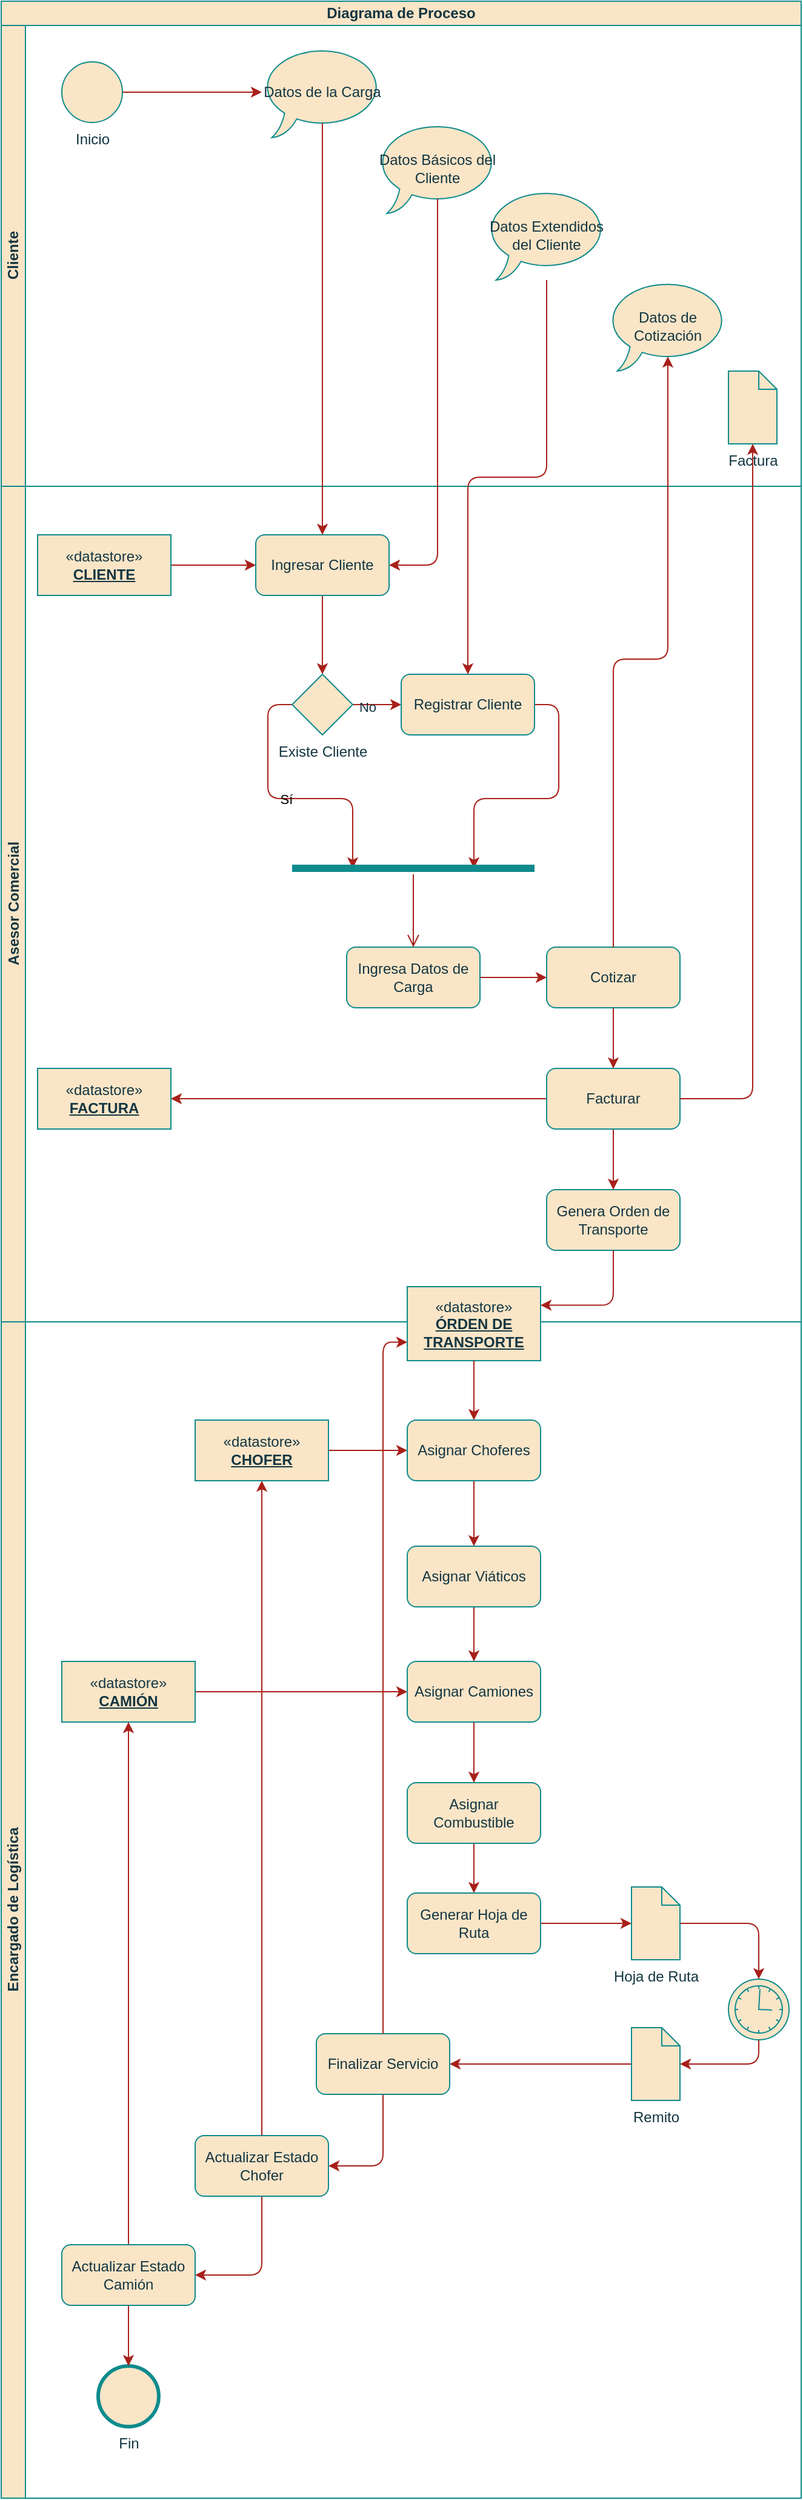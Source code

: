 <mxfile version="21.2.8" type="device">
  <diagram name="Page-1" id="2a216829-ef6e-dabb-86c1-c78162f3ba2b">
    <mxGraphModel dx="1685" dy="516" grid="1" gridSize="10" guides="1" tooltips="1" connect="1" arrows="1" fold="1" page="1" pageScale="1" pageWidth="827" pageHeight="1169" background="none" math="0" shadow="0">
      <root>
        <mxCell id="0" />
        <mxCell id="1" parent="0" />
        <mxCell id="aIT9Nde6jPvjy9GI7aws-13" value="Diagrama de Proceso" style="swimlane;html=1;childLayout=stackLayout;resizeParent=1;resizeParentMax=0;horizontal=1;startSize=20;horizontalStack=0;whiteSpace=wrap;labelBackgroundColor=none;fillColor=#FAE5C7;strokeColor=#0F8B8D;fontColor=#143642;" parent="1" vertex="1">
          <mxGeometry x="-490" y="80" width="660" height="2059" as="geometry" />
        </mxCell>
        <mxCell id="aIT9Nde6jPvjy9GI7aws-14" value="Cliente" style="swimlane;html=1;startSize=20;horizontal=0;labelBackgroundColor=none;fillColor=#FAE5C7;strokeColor=#0F8B8D;fontColor=#143642;" parent="aIT9Nde6jPvjy9GI7aws-13" vertex="1">
          <mxGeometry y="20" width="660" height="380" as="geometry" />
        </mxCell>
        <mxCell id="aIT9Nde6jPvjy9GI7aws-17" style="orthogonalLoop=1;jettySize=auto;html=1;edgeStyle=orthogonalEdgeStyle;elbow=vertical;rounded=1;labelBackgroundColor=none;strokeColor=#A8201A;fontColor=default;" parent="aIT9Nde6jPvjy9GI7aws-14" source="7a84cebc1def654-1" target="Akoic9FBrLbFtxi-tUlI-2" edge="1">
          <mxGeometry relative="1" as="geometry" />
        </mxCell>
        <mxCell id="7a84cebc1def654-1" value="Inicio" style="shape=mxgraph.bpmn.shape;html=1;verticalLabelPosition=bottom;labelBackgroundColor=none;verticalAlign=top;perimeter=ellipsePerimeter;outline=standard;symbol=general;fillColor=#FAE5C7;strokeColor=#0F8B8D;fontColor=#143642;" parent="aIT9Nde6jPvjy9GI7aws-14" vertex="1">
          <mxGeometry x="50" y="30" width="50" height="50" as="geometry" />
        </mxCell>
        <mxCell id="Akoic9FBrLbFtxi-tUlI-2" value="Datos de la Carga" style="whiteSpace=wrap;html=1;shape=mxgraph.basic.oval_callout;labelBackgroundColor=none;fillColor=#FAE5C7;strokeColor=#0F8B8D;fontColor=#143642;" parent="aIT9Nde6jPvjy9GI7aws-14" vertex="1">
          <mxGeometry x="215" y="17.5" width="100" height="75" as="geometry" />
        </mxCell>
        <mxCell id="aIT9Nde6jPvjy9GI7aws-22" value="Datos Básicos del Cliente" style="whiteSpace=wrap;html=1;shape=mxgraph.basic.oval_callout;labelBackgroundColor=none;fillColor=#FAE5C7;strokeColor=#0F8B8D;fontColor=#143642;" parent="aIT9Nde6jPvjy9GI7aws-14" vertex="1">
          <mxGeometry x="310" y="80" width="100" height="75" as="geometry" />
        </mxCell>
        <mxCell id="aIT9Nde6jPvjy9GI7aws-29" value="Factura" style="shape=mxgraph.bpmn.data;labelPosition=center;verticalLabelPosition=bottom;align=center;verticalAlign=top;size=15;html=1;labelBackgroundColor=none;fillColor=#FAE5C7;strokeColor=#0F8B8D;fontColor=#143642;" parent="aIT9Nde6jPvjy9GI7aws-14" vertex="1">
          <mxGeometry x="600" y="285" width="40" height="60" as="geometry" />
        </mxCell>
        <mxCell id="aIT9Nde6jPvjy9GI7aws-72" value="Datos de Cotización" style="whiteSpace=wrap;html=1;shape=mxgraph.basic.oval_callout;labelBackgroundColor=none;fillColor=#FAE5C7;strokeColor=#0F8B8D;fontColor=#143642;" parent="aIT9Nde6jPvjy9GI7aws-14" vertex="1">
          <mxGeometry x="500" y="210" width="100" height="75" as="geometry" />
        </mxCell>
        <mxCell id="7_GUIzc6ZlY1Rx7S3d0O-16" value="Datos Extendidos del Cliente" style="whiteSpace=wrap;html=1;shape=mxgraph.basic.oval_callout;labelBackgroundColor=none;fillColor=#FAE5C7;strokeColor=#0F8B8D;fontColor=#143642;" parent="aIT9Nde6jPvjy9GI7aws-14" vertex="1">
          <mxGeometry x="400" y="135" width="100" height="75" as="geometry" />
        </mxCell>
        <mxCell id="aIT9Nde6jPvjy9GI7aws-15" value="Asesor Comercial" style="swimlane;html=1;startSize=20;horizontal=0;labelBackgroundColor=none;fillColor=#FAE5C7;strokeColor=#0F8B8D;fontColor=#143642;" parent="aIT9Nde6jPvjy9GI7aws-13" vertex="1">
          <mxGeometry y="400" width="660" height="689" as="geometry" />
        </mxCell>
        <mxCell id="aIT9Nde6jPvjy9GI7aws-52" style="edgeStyle=orthogonalEdgeStyle;orthogonalLoop=1;jettySize=auto;html=1;elbow=vertical;rounded=1;labelBackgroundColor=none;strokeColor=#A8201A;fontColor=default;" parent="aIT9Nde6jPvjy9GI7aws-15" source="aIT9Nde6jPvjy9GI7aws-12" target="7a84cebc1def654-2" edge="1">
          <mxGeometry relative="1" as="geometry" />
        </mxCell>
        <mxCell id="aIT9Nde6jPvjy9GI7aws-12" value="«datastore»&lt;br&gt;&lt;b&gt;&lt;u&gt;CLIENTE&lt;/u&gt;&lt;/b&gt;" style="html=1;whiteSpace=wrap;movable=1;resizable=1;rotatable=1;deletable=1;editable=1;locked=0;connectable=1;labelBackgroundColor=none;fillColor=#FAE5C7;strokeColor=#0F8B8D;fontColor=#143642;" parent="aIT9Nde6jPvjy9GI7aws-15" vertex="1">
          <mxGeometry x="30" y="40" width="110" height="50" as="geometry" />
        </mxCell>
        <mxCell id="aIT9Nde6jPvjy9GI7aws-25" value="«datastore»&lt;br&gt;&lt;b&gt;&lt;u&gt;FACTURA&lt;/u&gt;&lt;/b&gt;" style="html=1;whiteSpace=wrap;movable=1;resizable=1;rotatable=1;deletable=1;editable=1;locked=0;connectable=1;labelBackgroundColor=none;fillColor=#FAE5C7;strokeColor=#0F8B8D;fontColor=#143642;" parent="aIT9Nde6jPvjy9GI7aws-15" vertex="1">
          <mxGeometry x="30" y="480" width="110" height="50" as="geometry" />
        </mxCell>
        <mxCell id="aIT9Nde6jPvjy9GI7aws-59" style="edgeStyle=orthogonalEdgeStyle;orthogonalLoop=1;jettySize=auto;html=1;elbow=vertical;rounded=1;labelBackgroundColor=none;strokeColor=#A8201A;fontColor=default;" parent="aIT9Nde6jPvjy9GI7aws-15" source="7a84cebc1def654-2" target="aIT9Nde6jPvjy9GI7aws-36" edge="1">
          <mxGeometry relative="1" as="geometry" />
        </mxCell>
        <mxCell id="7a84cebc1def654-2" value="Ingresar Cliente" style="shape=ext;rounded=1;html=1;whiteSpace=wrap;labelBackgroundColor=none;fillColor=#FAE5C7;strokeColor=#0F8B8D;fontColor=#143642;" parent="aIT9Nde6jPvjy9GI7aws-15" vertex="1">
          <mxGeometry x="210" y="40" width="110" height="50" as="geometry" />
        </mxCell>
        <mxCell id="aIT9Nde6jPvjy9GI7aws-40" style="edgeStyle=orthogonalEdgeStyle;orthogonalLoop=1;jettySize=auto;html=1;elbow=vertical;rounded=1;labelBackgroundColor=none;strokeColor=#A8201A;fontColor=default;" parent="aIT9Nde6jPvjy9GI7aws-15" source="aIT9Nde6jPvjy9GI7aws-36" target="aIT9Nde6jPvjy9GI7aws-39" edge="1">
          <mxGeometry relative="1" as="geometry" />
        </mxCell>
        <mxCell id="aIT9Nde6jPvjy9GI7aws-41" value="No" style="edgeLabel;html=1;align=center;verticalAlign=middle;resizable=0;points=[];labelBackgroundColor=none;fontColor=#143642;" parent="aIT9Nde6jPvjy9GI7aws-40" vertex="1" connectable="0">
          <mxGeometry x="-0.395" y="-2" relative="1" as="geometry">
            <mxPoint as="offset" />
          </mxGeometry>
        </mxCell>
        <mxCell id="aIT9Nde6jPvjy9GI7aws-44" value="Sí" style="edgeStyle=orthogonalEdgeStyle;orthogonalLoop=1;jettySize=auto;html=1;entryX=0.25;entryY=0.5;entryDx=0;entryDy=0;entryPerimeter=0;exitX=0;exitY=0.5;exitDx=0;exitDy=0;exitPerimeter=0;elbow=vertical;rounded=1;labelBackgroundColor=none;strokeColor=#A8201A;fontColor=default;" parent="aIT9Nde6jPvjy9GI7aws-15" source="aIT9Nde6jPvjy9GI7aws-36" target="aIT9Nde6jPvjy9GI7aws-70" edge="1">
          <mxGeometry relative="1" as="geometry" />
        </mxCell>
        <mxCell id="aIT9Nde6jPvjy9GI7aws-36" value="Existe Cliente" style="points=[[0.25,0.25,0],[0.5,0,0],[0.75,0.25,0],[1,0.5,0],[0.75,0.75,0],[0.5,1,0],[0.25,0.75,0],[0,0.5,0]];shape=mxgraph.bpmn.gateway2;html=1;verticalLabelPosition=bottom;labelBackgroundColor=none;verticalAlign=top;align=center;perimeter=rhombusPerimeter;outlineConnect=0;outline=none;symbol=none;horizontal=1;fillColor=#FAE5C7;strokeColor=#0F8B8D;fontColor=#143642;" parent="aIT9Nde6jPvjy9GI7aws-15" vertex="1">
          <mxGeometry x="240" y="155" width="50" height="50" as="geometry" />
        </mxCell>
        <mxCell id="aIT9Nde6jPvjy9GI7aws-54" style="edgeStyle=orthogonalEdgeStyle;orthogonalLoop=1;jettySize=auto;html=1;entryX=0.75;entryY=0.5;entryDx=0;entryDy=0;entryPerimeter=0;exitX=1;exitY=0.5;exitDx=0;exitDy=0;elbow=vertical;rounded=1;labelBackgroundColor=none;strokeColor=#A8201A;fontColor=default;" parent="aIT9Nde6jPvjy9GI7aws-15" source="aIT9Nde6jPvjy9GI7aws-39" target="aIT9Nde6jPvjy9GI7aws-70" edge="1">
          <mxGeometry relative="1" as="geometry" />
        </mxCell>
        <mxCell id="aIT9Nde6jPvjy9GI7aws-39" value="Registrar Cliente" style="shape=ext;rounded=1;html=1;whiteSpace=wrap;labelBackgroundColor=none;fillColor=#FAE5C7;strokeColor=#0F8B8D;fontColor=#143642;" parent="aIT9Nde6jPvjy9GI7aws-15" vertex="1">
          <mxGeometry x="330" y="155" width="110" height="50" as="geometry" />
        </mxCell>
        <mxCell id="aIT9Nde6jPvjy9GI7aws-62" style="edgeStyle=orthogonalEdgeStyle;orthogonalLoop=1;jettySize=auto;html=1;elbow=vertical;rounded=1;labelBackgroundColor=none;strokeColor=#A8201A;fontColor=default;" parent="aIT9Nde6jPvjy9GI7aws-15" source="aIT9Nde6jPvjy9GI7aws-43" target="aIT9Nde6jPvjy9GI7aws-61" edge="1">
          <mxGeometry relative="1" as="geometry" />
        </mxCell>
        <mxCell id="aIT9Nde6jPvjy9GI7aws-43" value="Ingresa Datos de Carga" style="shape=ext;rounded=1;html=1;whiteSpace=wrap;labelBackgroundColor=none;fillColor=#FAE5C7;strokeColor=#0F8B8D;fontColor=#143642;" parent="aIT9Nde6jPvjy9GI7aws-15" vertex="1">
          <mxGeometry x="285" y="380" width="110" height="50" as="geometry" />
        </mxCell>
        <mxCell id="aIT9Nde6jPvjy9GI7aws-66" style="edgeStyle=orthogonalEdgeStyle;orthogonalLoop=1;jettySize=auto;html=1;elbow=vertical;rounded=1;labelBackgroundColor=none;strokeColor=#A8201A;fontColor=default;" parent="aIT9Nde6jPvjy9GI7aws-15" source="aIT9Nde6jPvjy9GI7aws-61" target="aIT9Nde6jPvjy9GI7aws-65" edge="1">
          <mxGeometry relative="1" as="geometry" />
        </mxCell>
        <mxCell id="aIT9Nde6jPvjy9GI7aws-61" value="Cotizar" style="shape=ext;rounded=1;html=1;whiteSpace=wrap;labelBackgroundColor=none;fillColor=#FAE5C7;strokeColor=#0F8B8D;fontColor=#143642;" parent="aIT9Nde6jPvjy9GI7aws-15" vertex="1">
          <mxGeometry x="450" y="380" width="110" height="50" as="geometry" />
        </mxCell>
        <mxCell id="aIT9Nde6jPvjy9GI7aws-67" style="edgeStyle=orthogonalEdgeStyle;orthogonalLoop=1;jettySize=auto;html=1;elbow=vertical;rounded=1;labelBackgroundColor=none;strokeColor=#A8201A;fontColor=default;" parent="aIT9Nde6jPvjy9GI7aws-15" source="aIT9Nde6jPvjy9GI7aws-65" target="aIT9Nde6jPvjy9GI7aws-25" edge="1">
          <mxGeometry relative="1" as="geometry" />
        </mxCell>
        <mxCell id="aIT9Nde6jPvjy9GI7aws-69" style="edgeStyle=orthogonalEdgeStyle;orthogonalLoop=1;jettySize=auto;html=1;elbow=vertical;rounded=1;labelBackgroundColor=none;strokeColor=#A8201A;fontColor=default;" parent="aIT9Nde6jPvjy9GI7aws-15" source="aIT9Nde6jPvjy9GI7aws-65" target="aIT9Nde6jPvjy9GI7aws-68" edge="1">
          <mxGeometry relative="1" as="geometry" />
        </mxCell>
        <mxCell id="aIT9Nde6jPvjy9GI7aws-65" value="Facturar" style="shape=ext;rounded=1;html=1;whiteSpace=wrap;labelBackgroundColor=none;fillColor=#FAE5C7;strokeColor=#0F8B8D;fontColor=#143642;" parent="aIT9Nde6jPvjy9GI7aws-15" vertex="1">
          <mxGeometry x="450" y="480" width="110" height="50" as="geometry" />
        </mxCell>
        <mxCell id="aIT9Nde6jPvjy9GI7aws-68" value="Genera Orden de Transporte" style="shape=ext;rounded=1;html=1;whiteSpace=wrap;labelBackgroundColor=none;fillColor=#FAE5C7;strokeColor=#0F8B8D;fontColor=#143642;" parent="aIT9Nde6jPvjy9GI7aws-15" vertex="1">
          <mxGeometry x="450" y="580" width="110" height="50" as="geometry" />
        </mxCell>
        <mxCell id="aIT9Nde6jPvjy9GI7aws-70" value="" style="shape=line;html=1;strokeWidth=6;strokeColor=#0F8B8D;labelBackgroundColor=none;fillColor=#FAE5C7;fontColor=#143642;" parent="aIT9Nde6jPvjy9GI7aws-15" vertex="1">
          <mxGeometry x="240" y="310" width="200" height="10" as="geometry" />
        </mxCell>
        <mxCell id="aIT9Nde6jPvjy9GI7aws-71" value="" style="edgeStyle=orthogonalEdgeStyle;html=1;verticalAlign=bottom;endArrow=open;endSize=8;strokeColor=#A8201A;entryX=0.5;entryY=0;entryDx=0;entryDy=0;elbow=vertical;rounded=1;labelBackgroundColor=none;fontColor=default;" parent="aIT9Nde6jPvjy9GI7aws-15" source="aIT9Nde6jPvjy9GI7aws-70" target="aIT9Nde6jPvjy9GI7aws-43" edge="1">
          <mxGeometry relative="1" as="geometry">
            <mxPoint x="270" y="410" as="targetPoint" />
          </mxGeometry>
        </mxCell>
        <mxCell id="aIT9Nde6jPvjy9GI7aws-56" style="edgeStyle=orthogonalEdgeStyle;orthogonalLoop=1;jettySize=auto;html=1;exitX=0.5;exitY=0.84;exitDx=0;exitDy=0;exitPerimeter=0;elbow=vertical;rounded=1;labelBackgroundColor=none;strokeColor=#A8201A;fontColor=default;" parent="aIT9Nde6jPvjy9GI7aws-13" source="Akoic9FBrLbFtxi-tUlI-2" target="7a84cebc1def654-2" edge="1">
          <mxGeometry relative="1" as="geometry" />
        </mxCell>
        <mxCell id="aIT9Nde6jPvjy9GI7aws-63" style="edgeStyle=orthogonalEdgeStyle;orthogonalLoop=1;jettySize=auto;html=1;exitX=0.5;exitY=0;exitDx=0;exitDy=0;entryX=0.5;entryY=0.84;entryDx=0;entryDy=0;entryPerimeter=0;elbow=vertical;rounded=1;labelBackgroundColor=none;strokeColor=#A8201A;fontColor=default;" parent="aIT9Nde6jPvjy9GI7aws-13" source="aIT9Nde6jPvjy9GI7aws-61" target="aIT9Nde6jPvjy9GI7aws-72" edge="1">
          <mxGeometry relative="1" as="geometry" />
        </mxCell>
        <mxCell id="aIT9Nde6jPvjy9GI7aws-64" style="edgeStyle=orthogonalEdgeStyle;orthogonalLoop=1;jettySize=auto;html=1;entryX=1;entryY=0.5;entryDx=0;entryDy=0;exitX=0.5;exitY=0.84;exitDx=0;exitDy=0;exitPerimeter=0;elbow=vertical;rounded=1;labelBackgroundColor=none;strokeColor=#A8201A;fontColor=default;" parent="aIT9Nde6jPvjy9GI7aws-13" source="aIT9Nde6jPvjy9GI7aws-22" target="7a84cebc1def654-2" edge="1">
          <mxGeometry relative="1" as="geometry" />
        </mxCell>
        <mxCell id="aIT9Nde6jPvjy9GI7aws-73" style="edgeStyle=orthogonalEdgeStyle;orthogonalLoop=1;jettySize=auto;html=1;entryX=0.5;entryY=1;entryDx=0;entryDy=0;entryPerimeter=0;elbow=vertical;rounded=1;labelBackgroundColor=none;strokeColor=#A8201A;fontColor=default;" parent="aIT9Nde6jPvjy9GI7aws-13" source="aIT9Nde6jPvjy9GI7aws-65" target="aIT9Nde6jPvjy9GI7aws-29" edge="1">
          <mxGeometry relative="1" as="geometry">
            <mxPoint x="730" y="570" as="targetPoint" />
          </mxGeometry>
        </mxCell>
        <mxCell id="aIT9Nde6jPvjy9GI7aws-74" style="edgeStyle=orthogonalEdgeStyle;orthogonalLoop=1;jettySize=auto;html=1;entryX=1;entryY=0.25;entryDx=0;entryDy=0;exitX=0.5;exitY=1;exitDx=0;exitDy=0;elbow=vertical;rounded=1;labelBackgroundColor=none;strokeColor=#A8201A;fontColor=default;" parent="aIT9Nde6jPvjy9GI7aws-13" source="aIT9Nde6jPvjy9GI7aws-68" target="aIT9Nde6jPvjy9GI7aws-26" edge="1">
          <mxGeometry relative="1" as="geometry" />
        </mxCell>
        <mxCell id="aIT9Nde6jPvjy9GI7aws-16" value="Encargado de Logística" style="swimlane;html=1;startSize=20;horizontal=0;labelBackgroundColor=none;fillColor=#FAE5C7;strokeColor=#0F8B8D;fontColor=#143642;" parent="aIT9Nde6jPvjy9GI7aws-13" vertex="1">
          <mxGeometry y="1089" width="660" height="970" as="geometry" />
        </mxCell>
        <mxCell id="aIT9Nde6jPvjy9GI7aws-80" style="edgeStyle=orthogonalEdgeStyle;orthogonalLoop=1;jettySize=auto;html=1;elbow=vertical;rounded=1;labelBackgroundColor=none;strokeColor=#A8201A;fontColor=default;" parent="aIT9Nde6jPvjy9GI7aws-16" source="aIT9Nde6jPvjy9GI7aws-27" target="aIT9Nde6jPvjy9GI7aws-79" edge="1">
          <mxGeometry relative="1" as="geometry" />
        </mxCell>
        <mxCell id="aIT9Nde6jPvjy9GI7aws-27" value="«datastore»&lt;br&gt;&lt;b&gt;&lt;u&gt;CHOFER&lt;/u&gt;&lt;/b&gt;" style="html=1;whiteSpace=wrap;movable=1;resizable=1;rotatable=1;deletable=1;editable=1;locked=0;connectable=1;labelBackgroundColor=none;fillColor=#FAE5C7;strokeColor=#0F8B8D;fontColor=#143642;" parent="aIT9Nde6jPvjy9GI7aws-16" vertex="1">
          <mxGeometry x="160" y="81" width="110" height="50" as="geometry" />
        </mxCell>
        <mxCell id="aIT9Nde6jPvjy9GI7aws-85" style="edgeStyle=orthogonalEdgeStyle;orthogonalLoop=1;jettySize=auto;html=1;elbow=vertical;rounded=1;labelBackgroundColor=none;strokeColor=#A8201A;fontColor=default;" parent="aIT9Nde6jPvjy9GI7aws-16" source="aIT9Nde6jPvjy9GI7aws-28" target="aIT9Nde6jPvjy9GI7aws-84" edge="1">
          <mxGeometry relative="1" as="geometry" />
        </mxCell>
        <mxCell id="aIT9Nde6jPvjy9GI7aws-28" value="«datastore»&lt;br&gt;&lt;b&gt;&lt;u&gt;CAMIÓN&lt;/u&gt;&lt;/b&gt;" style="html=1;whiteSpace=wrap;movable=1;resizable=1;rotatable=1;deletable=1;editable=1;locked=0;connectable=1;labelBackgroundColor=none;fillColor=#FAE5C7;strokeColor=#0F8B8D;fontColor=#143642;" parent="aIT9Nde6jPvjy9GI7aws-16" vertex="1">
          <mxGeometry x="50" y="280" width="110" height="50" as="geometry" />
        </mxCell>
        <mxCell id="7_GUIzc6ZlY1Rx7S3d0O-5" style="edgeStyle=orthogonalEdgeStyle;orthogonalLoop=1;jettySize=auto;html=1;entryX=1;entryY=0.5;entryDx=0;entryDy=0;elbow=vertical;rounded=1;labelBackgroundColor=none;strokeColor=#A8201A;fontColor=default;" parent="aIT9Nde6jPvjy9GI7aws-16" source="aIT9Nde6jPvjy9GI7aws-31" target="7_GUIzc6ZlY1Rx7S3d0O-4" edge="1">
          <mxGeometry relative="1" as="geometry" />
        </mxCell>
        <mxCell id="aIT9Nde6jPvjy9GI7aws-31" value="Remito" style="shape=mxgraph.bpmn.data;labelPosition=center;verticalLabelPosition=bottom;align=center;verticalAlign=top;size=15;html=1;labelBackgroundColor=none;fillColor=#FAE5C7;strokeColor=#0F8B8D;fontColor=#143642;" parent="aIT9Nde6jPvjy9GI7aws-16" vertex="1">
          <mxGeometry x="520" y="582" width="40" height="60" as="geometry" />
        </mxCell>
        <mxCell id="aIT9Nde6jPvjy9GI7aws-76" style="edgeStyle=orthogonalEdgeStyle;orthogonalLoop=1;jettySize=auto;html=1;entryX=0.5;entryY=0;entryDx=0;entryDy=0;entryPerimeter=0;elbow=vertical;rounded=1;labelBackgroundColor=none;strokeColor=#A8201A;fontColor=default;" parent="aIT9Nde6jPvjy9GI7aws-16" source="aIT9Nde6jPvjy9GI7aws-30" target="aIT9Nde6jPvjy9GI7aws-75" edge="1">
          <mxGeometry relative="1" as="geometry" />
        </mxCell>
        <mxCell id="aIT9Nde6jPvjy9GI7aws-30" value="Hoja de Ruta" style="shape=mxgraph.bpmn.data;labelPosition=center;verticalLabelPosition=bottom;align=center;verticalAlign=top;size=15;html=1;labelBackgroundColor=none;fillColor=#FAE5C7;strokeColor=#0F8B8D;fontColor=#143642;" parent="aIT9Nde6jPvjy9GI7aws-16" vertex="1">
          <mxGeometry x="520" y="466" width="40" height="60" as="geometry" />
        </mxCell>
        <mxCell id="aIT9Nde6jPvjy9GI7aws-77" style="edgeStyle=orthogonalEdgeStyle;orthogonalLoop=1;jettySize=auto;html=1;exitX=0.5;exitY=1;exitDx=0;exitDy=0;exitPerimeter=0;elbow=vertical;rounded=1;labelBackgroundColor=none;strokeColor=#A8201A;fontColor=default;" parent="aIT9Nde6jPvjy9GI7aws-16" source="aIT9Nde6jPvjy9GI7aws-75" target="aIT9Nde6jPvjy9GI7aws-31" edge="1">
          <mxGeometry relative="1" as="geometry" />
        </mxCell>
        <mxCell id="aIT9Nde6jPvjy9GI7aws-75" value="" style="points=[[0.145,0.145,0],[0.5,0,0],[0.855,0.145,0],[1,0.5,0],[0.855,0.855,0],[0.5,1,0],[0.145,0.855,0],[0,0.5,0]];shape=mxgraph.bpmn.event;html=1;verticalLabelPosition=bottom;labelBackgroundColor=none;verticalAlign=top;align=center;perimeter=ellipsePerimeter;outlineConnect=0;aspect=fixed;outline=standard;symbol=timer;fillColor=#FAE5C7;strokeColor=#0F8B8D;fontColor=#143642;" parent="aIT9Nde6jPvjy9GI7aws-16" vertex="1">
          <mxGeometry x="600" y="542" width="50" height="50" as="geometry" />
        </mxCell>
        <mxCell id="aIT9Nde6jPvjy9GI7aws-78" value="Fin" style="shape=mxgraph.bpmn.shape;html=1;verticalLabelPosition=bottom;labelBackgroundColor=none;verticalAlign=top;perimeter=ellipsePerimeter;outline=end;symbol=general;fillColor=#FAE5C7;strokeColor=#0F8B8D;fontColor=#143642;" parent="aIT9Nde6jPvjy9GI7aws-16" vertex="1">
          <mxGeometry x="80" y="861" width="50" height="50" as="geometry" />
        </mxCell>
        <mxCell id="aIT9Nde6jPvjy9GI7aws-83" style="edgeStyle=orthogonalEdgeStyle;orthogonalLoop=1;jettySize=auto;html=1;elbow=vertical;rounded=1;labelBackgroundColor=none;strokeColor=#A8201A;fontColor=default;" parent="aIT9Nde6jPvjy9GI7aws-16" source="aIT9Nde6jPvjy9GI7aws-79" target="aIT9Nde6jPvjy9GI7aws-82" edge="1">
          <mxGeometry relative="1" as="geometry" />
        </mxCell>
        <mxCell id="aIT9Nde6jPvjy9GI7aws-79" value="Asignar Choferes" style="shape=ext;rounded=1;html=1;whiteSpace=wrap;labelBackgroundColor=none;fillColor=#FAE5C7;strokeColor=#0F8B8D;fontColor=#143642;" parent="aIT9Nde6jPvjy9GI7aws-16" vertex="1">
          <mxGeometry x="335" y="81" width="110" height="50" as="geometry" />
        </mxCell>
        <mxCell id="aIT9Nde6jPvjy9GI7aws-86" style="edgeStyle=orthogonalEdgeStyle;orthogonalLoop=1;jettySize=auto;html=1;entryX=0.5;entryY=0;entryDx=0;entryDy=0;elbow=vertical;rounded=1;labelBackgroundColor=none;strokeColor=#A8201A;fontColor=default;" parent="aIT9Nde6jPvjy9GI7aws-16" source="aIT9Nde6jPvjy9GI7aws-82" target="aIT9Nde6jPvjy9GI7aws-84" edge="1">
          <mxGeometry relative="1" as="geometry" />
        </mxCell>
        <mxCell id="aIT9Nde6jPvjy9GI7aws-82" value="Asignar Viáticos" style="shape=ext;rounded=1;html=1;whiteSpace=wrap;labelBackgroundColor=none;fillColor=#FAE5C7;strokeColor=#0F8B8D;fontColor=#143642;" parent="aIT9Nde6jPvjy9GI7aws-16" vertex="1">
          <mxGeometry x="335" y="185" width="110" height="50" as="geometry" />
        </mxCell>
        <mxCell id="aIT9Nde6jPvjy9GI7aws-88" style="edgeStyle=orthogonalEdgeStyle;orthogonalLoop=1;jettySize=auto;html=1;elbow=vertical;rounded=1;labelBackgroundColor=none;strokeColor=#A8201A;fontColor=default;" parent="aIT9Nde6jPvjy9GI7aws-16" source="aIT9Nde6jPvjy9GI7aws-84" target="aIT9Nde6jPvjy9GI7aws-87" edge="1">
          <mxGeometry relative="1" as="geometry" />
        </mxCell>
        <mxCell id="aIT9Nde6jPvjy9GI7aws-84" value="Asignar Camiones" style="shape=ext;rounded=1;html=1;whiteSpace=wrap;labelBackgroundColor=none;fillColor=#FAE5C7;strokeColor=#0F8B8D;fontColor=#143642;" parent="aIT9Nde6jPvjy9GI7aws-16" vertex="1">
          <mxGeometry x="335" y="280" width="110" height="50" as="geometry" />
        </mxCell>
        <mxCell id="7_GUIzc6ZlY1Rx7S3d0O-2" style="edgeStyle=orthogonalEdgeStyle;orthogonalLoop=1;jettySize=auto;html=1;elbow=vertical;rounded=1;labelBackgroundColor=none;strokeColor=#A8201A;fontColor=default;" parent="aIT9Nde6jPvjy9GI7aws-16" source="aIT9Nde6jPvjy9GI7aws-87" target="7_GUIzc6ZlY1Rx7S3d0O-1" edge="1">
          <mxGeometry relative="1" as="geometry" />
        </mxCell>
        <mxCell id="aIT9Nde6jPvjy9GI7aws-87" value="Asignar Combustible" style="shape=ext;rounded=1;html=1;whiteSpace=wrap;labelBackgroundColor=none;fillColor=#FAE5C7;strokeColor=#0F8B8D;fontColor=#143642;" parent="aIT9Nde6jPvjy9GI7aws-16" vertex="1">
          <mxGeometry x="335" y="380" width="110" height="50" as="geometry" />
        </mxCell>
        <mxCell id="7_GUIzc6ZlY1Rx7S3d0O-3" style="edgeStyle=orthogonalEdgeStyle;orthogonalLoop=1;jettySize=auto;html=1;entryX=0;entryY=0.5;entryDx=0;entryDy=0;entryPerimeter=0;elbow=vertical;rounded=1;labelBackgroundColor=none;strokeColor=#A8201A;fontColor=default;" parent="aIT9Nde6jPvjy9GI7aws-16" source="7_GUIzc6ZlY1Rx7S3d0O-1" target="aIT9Nde6jPvjy9GI7aws-30" edge="1">
          <mxGeometry relative="1" as="geometry" />
        </mxCell>
        <mxCell id="7_GUIzc6ZlY1Rx7S3d0O-1" value="Generar Hoja de Ruta" style="shape=ext;rounded=1;html=1;whiteSpace=wrap;labelBackgroundColor=none;fillColor=#FAE5C7;strokeColor=#0F8B8D;fontColor=#143642;" parent="aIT9Nde6jPvjy9GI7aws-16" vertex="1">
          <mxGeometry x="335" y="471" width="110" height="50" as="geometry" />
        </mxCell>
        <mxCell id="7_GUIzc6ZlY1Rx7S3d0O-9" style="edgeStyle=orthogonalEdgeStyle;orthogonalLoop=1;jettySize=auto;html=1;entryX=1;entryY=0.5;entryDx=0;entryDy=0;elbow=vertical;rounded=1;labelBackgroundColor=none;strokeColor=#A8201A;fontColor=default;" parent="aIT9Nde6jPvjy9GI7aws-16" source="7_GUIzc6ZlY1Rx7S3d0O-4" target="7_GUIzc6ZlY1Rx7S3d0O-6" edge="1">
          <mxGeometry relative="1" as="geometry" />
        </mxCell>
        <mxCell id="7_GUIzc6ZlY1Rx7S3d0O-4" value="Finalizar Servicio" style="shape=ext;rounded=1;html=1;whiteSpace=wrap;labelBackgroundColor=none;fillColor=#FAE5C7;strokeColor=#0F8B8D;fontColor=#143642;" parent="aIT9Nde6jPvjy9GI7aws-16" vertex="1">
          <mxGeometry x="260" y="587" width="110" height="50" as="geometry" />
        </mxCell>
        <mxCell id="7_GUIzc6ZlY1Rx7S3d0O-10" style="edgeStyle=orthogonalEdgeStyle;orthogonalLoop=1;jettySize=auto;html=1;entryX=1;entryY=0.5;entryDx=0;entryDy=0;elbow=vertical;rounded=1;labelBackgroundColor=none;strokeColor=#A8201A;fontColor=default;" parent="aIT9Nde6jPvjy9GI7aws-16" source="7_GUIzc6ZlY1Rx7S3d0O-6" target="7_GUIzc6ZlY1Rx7S3d0O-7" edge="1">
          <mxGeometry relative="1" as="geometry" />
        </mxCell>
        <mxCell id="7_GUIzc6ZlY1Rx7S3d0O-12" style="edgeStyle=orthogonalEdgeStyle;orthogonalLoop=1;jettySize=auto;html=1;entryX=0.5;entryY=1;entryDx=0;entryDy=0;elbow=vertical;rounded=1;labelBackgroundColor=none;strokeColor=#A8201A;fontColor=default;" parent="aIT9Nde6jPvjy9GI7aws-16" source="7_GUIzc6ZlY1Rx7S3d0O-6" target="aIT9Nde6jPvjy9GI7aws-27" edge="1">
          <mxGeometry relative="1" as="geometry" />
        </mxCell>
        <mxCell id="7_GUIzc6ZlY1Rx7S3d0O-6" value="Actualizar Estado Chofer" style="shape=ext;rounded=1;html=1;whiteSpace=wrap;labelBackgroundColor=none;fillColor=#FAE5C7;strokeColor=#0F8B8D;fontColor=#143642;" parent="aIT9Nde6jPvjy9GI7aws-16" vertex="1">
          <mxGeometry x="160" y="671" width="110" height="50" as="geometry" />
        </mxCell>
        <mxCell id="7_GUIzc6ZlY1Rx7S3d0O-11" style="edgeStyle=orthogonalEdgeStyle;orthogonalLoop=1;jettySize=auto;html=1;elbow=vertical;rounded=1;labelBackgroundColor=none;strokeColor=#A8201A;fontColor=default;" parent="aIT9Nde6jPvjy9GI7aws-16" source="7_GUIzc6ZlY1Rx7S3d0O-7" target="aIT9Nde6jPvjy9GI7aws-78" edge="1">
          <mxGeometry relative="1" as="geometry" />
        </mxCell>
        <mxCell id="7_GUIzc6ZlY1Rx7S3d0O-13" style="edgeStyle=orthogonalEdgeStyle;orthogonalLoop=1;jettySize=auto;html=1;entryX=0.5;entryY=1;entryDx=0;entryDy=0;elbow=vertical;rounded=1;labelBackgroundColor=none;strokeColor=#A8201A;fontColor=default;" parent="aIT9Nde6jPvjy9GI7aws-16" source="7_GUIzc6ZlY1Rx7S3d0O-7" target="aIT9Nde6jPvjy9GI7aws-28" edge="1">
          <mxGeometry relative="1" as="geometry" />
        </mxCell>
        <mxCell id="7_GUIzc6ZlY1Rx7S3d0O-7" value="Actualizar Estado Camión" style="shape=ext;rounded=1;html=1;whiteSpace=wrap;labelBackgroundColor=none;fillColor=#FAE5C7;strokeColor=#0F8B8D;fontColor=#143642;" parent="aIT9Nde6jPvjy9GI7aws-16" vertex="1">
          <mxGeometry x="50" y="761" width="110" height="50" as="geometry" />
        </mxCell>
        <mxCell id="aIT9Nde6jPvjy9GI7aws-26" value="«datastore»&lt;br&gt;&lt;b&gt;&lt;u&gt;ÓRDEN DE TRANSPORTE&lt;/u&gt;&lt;/b&gt;" style="html=1;whiteSpace=wrap;movable=1;resizable=1;rotatable=1;deletable=1;editable=1;locked=0;connectable=1;labelBackgroundColor=none;fillColor=#FAE5C7;strokeColor=#0F8B8D;fontColor=#143642;" parent="aIT9Nde6jPvjy9GI7aws-16" vertex="1">
          <mxGeometry x="335" y="-29" width="110" height="61" as="geometry" />
        </mxCell>
        <mxCell id="aIT9Nde6jPvjy9GI7aws-81" style="edgeStyle=orthogonalEdgeStyle;orthogonalLoop=1;jettySize=auto;html=1;elbow=vertical;rounded=1;labelBackgroundColor=none;strokeColor=#A8201A;fontColor=default;" parent="aIT9Nde6jPvjy9GI7aws-16" source="aIT9Nde6jPvjy9GI7aws-26" target="aIT9Nde6jPvjy9GI7aws-79" edge="1">
          <mxGeometry relative="1" as="geometry" />
        </mxCell>
        <mxCell id="7_GUIzc6ZlY1Rx7S3d0O-8" style="edgeStyle=orthogonalEdgeStyle;orthogonalLoop=1;jettySize=auto;html=1;entryX=0;entryY=0.75;entryDx=0;entryDy=0;elbow=vertical;rounded=1;labelBackgroundColor=none;strokeColor=#A8201A;fontColor=default;" parent="aIT9Nde6jPvjy9GI7aws-16" source="7_GUIzc6ZlY1Rx7S3d0O-4" target="aIT9Nde6jPvjy9GI7aws-26" edge="1">
          <mxGeometry relative="1" as="geometry" />
        </mxCell>
        <mxCell id="7_GUIzc6ZlY1Rx7S3d0O-17" style="edgeStyle=orthogonalEdgeStyle;orthogonalLoop=1;jettySize=auto;html=1;elbow=vertical;rounded=1;labelBackgroundColor=none;strokeColor=#A8201A;fontColor=default;" parent="aIT9Nde6jPvjy9GI7aws-13" source="7_GUIzc6ZlY1Rx7S3d0O-16" target="aIT9Nde6jPvjy9GI7aws-39" edge="1">
          <mxGeometry relative="1" as="geometry" />
        </mxCell>
      </root>
    </mxGraphModel>
  </diagram>
</mxfile>
